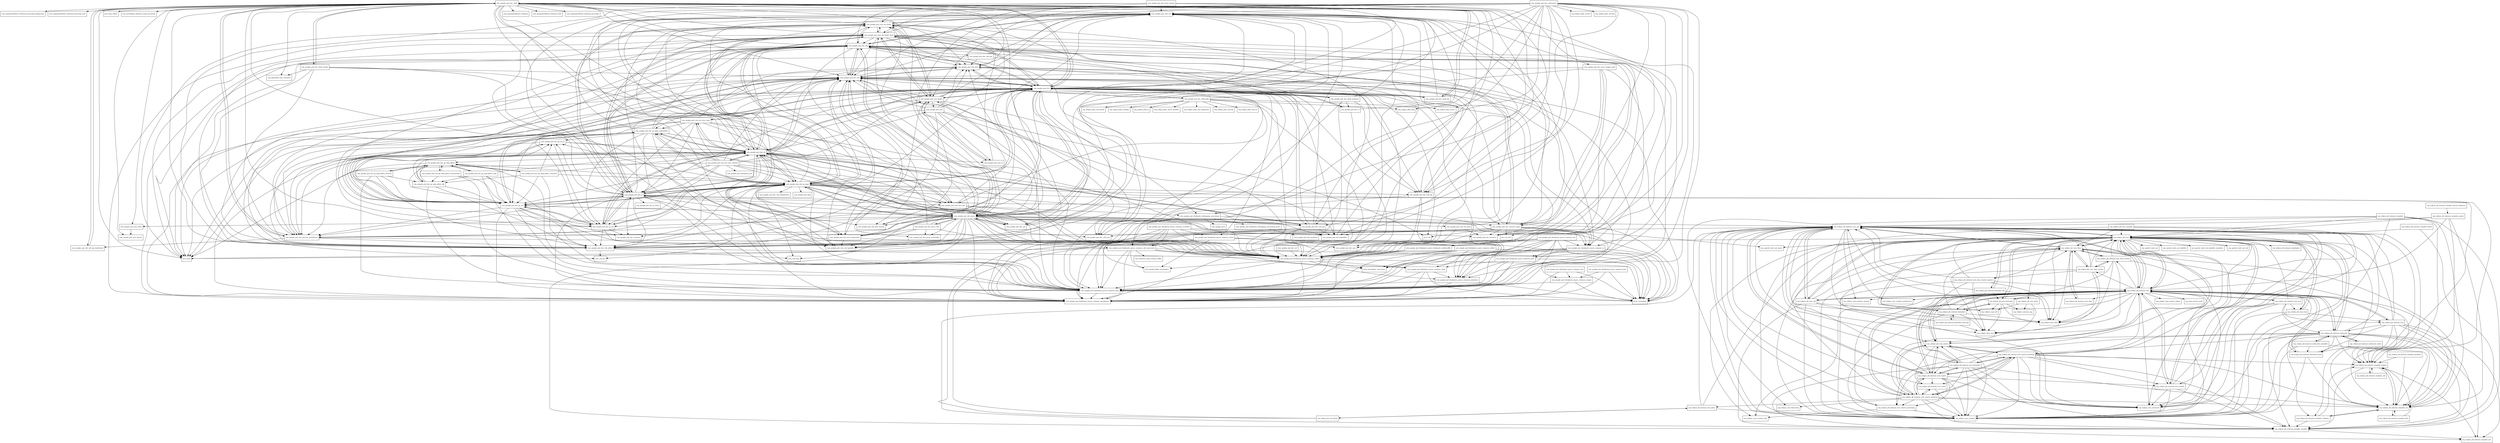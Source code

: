 digraph gwt_dev_2_8_2_package_dependencies {
  node [shape = box, fontsize=10.0];
  com_google_gwt_core_client -> com_google_gwt_core_shared;
  com_google_gwt_core_ext -> com_google_gwt_core_ext_linker;
  com_google_gwt_core_ext -> com_google_gwt_core_ext_typeinfo;
  com_google_gwt_core_ext -> com_google_gwt_dev_cfg;
  com_google_gwt_core_ext -> com_google_gwt_dev_resource;
  com_google_gwt_core_ext -> com_google_gwt_thirdparty_guava_common_base;
  com_google_gwt_core_ext_impl -> com_google_gwt_core_ext;
  com_google_gwt_core_ext_impl -> com_google_gwt_dev_resource;
  com_google_gwt_core_ext_impl -> com_google_gwt_thirdparty_guava_common_collect;
  com_google_gwt_core_ext_linker -> com_google_gwt_core_ext;
  com_google_gwt_core_ext_linker -> com_google_gwt_core_ext_linker_impl;
  com_google_gwt_core_ext_linker -> com_google_gwt_core_linker;
  com_google_gwt_core_ext_linker -> com_google_gwt_dev_js;
  com_google_gwt_core_ext_linker -> com_google_gwt_dev_util;
  com_google_gwt_core_ext_linker -> com_google_gwt_thirdparty_guava_common_base;
  com_google_gwt_core_ext_linker -> com_google_gwt_thirdparty_guava_common_collect;
  com_google_gwt_core_ext_linker -> com_google_gwt_util_tools;
  com_google_gwt_core_ext_linker -> java_lang;
  com_google_gwt_core_ext_linker_impl -> com_google_gwt_core_ext;
  com_google_gwt_core_ext_linker_impl -> com_google_gwt_core_ext_linker;
  com_google_gwt_core_ext_linker_impl -> com_google_gwt_core_ext_soyc;
  com_google_gwt_core_ext_linker_impl -> com_google_gwt_core_linker;
  com_google_gwt_core_ext_linker_impl -> com_google_gwt_dev;
  com_google_gwt_core_ext_linker_impl -> com_google_gwt_dev_cfg;
  com_google_gwt_core_ext_linker_impl -> com_google_gwt_dev_jjs;
  com_google_gwt_core_ext_linker_impl -> com_google_gwt_dev_jjs_impl;
  com_google_gwt_core_ext_linker_impl -> com_google_gwt_dev_js;
  com_google_gwt_core_ext_linker_impl -> com_google_gwt_dev_js_ast;
  com_google_gwt_core_ext_linker_impl -> com_google_gwt_dev_resource;
  com_google_gwt_core_ext_linker_impl -> com_google_gwt_dev_resource_impl;
  com_google_gwt_core_ext_linker_impl -> com_google_gwt_dev_util;
  com_google_gwt_core_ext_linker_impl -> com_google_gwt_dev_util_collect;
  com_google_gwt_core_ext_linker_impl -> com_google_gwt_thirdparty_guava_common_annotations;
  com_google_gwt_core_ext_linker_impl -> com_google_gwt_thirdparty_guava_common_collect;
  com_google_gwt_core_ext_linker_impl -> com_google_gwt_thirdparty_guava_common_primitives;
  com_google_gwt_core_ext_linker_impl -> com_google_gwt_util_tools;
  com_google_gwt_core_ext_linker_impl -> java_lang;
  com_google_gwt_core_ext_soyc -> com_google_gwt_core_linker;
  com_google_gwt_core_ext_soyc -> com_google_gwt_dev_jjs;
  com_google_gwt_core_ext_soyc -> com_google_gwt_dev_util_log_speedtracer;
  com_google_gwt_core_ext_soyc -> com_google_gwt_thirdparty_debugging_sourcemap;
  com_google_gwt_core_ext_soyc -> com_google_gwt_thirdparty_guava_common_collect;
  com_google_gwt_core_ext_soyc_coderef -> com_google_gwt_core_ext_linker;
  com_google_gwt_core_ext_soyc_coderef -> com_google_gwt_core_ext_soyc;
  com_google_gwt_core_ext_soyc_coderef -> com_google_gwt_core_ext_soyc_impl;
  com_google_gwt_core_ext_soyc_coderef -> com_google_gwt_core_linker;
  com_google_gwt_core_ext_soyc_coderef -> com_google_gwt_dev_jjs;
  com_google_gwt_core_ext_soyc_coderef -> com_google_gwt_dev_jjs_ast;
  com_google_gwt_core_ext_soyc_coderef -> com_google_gwt_dev_jjs_impl;
  com_google_gwt_core_ext_soyc_coderef -> com_google_gwt_dev_jjs_impl_codesplitter;
  com_google_gwt_core_ext_soyc_coderef -> com_google_gwt_dev_js;
  com_google_gwt_core_ext_soyc_coderef -> com_google_gwt_dev_js_ast;
  com_google_gwt_core_ext_soyc_coderef -> com_google_gwt_dev_util;
  com_google_gwt_core_ext_soyc_coderef -> com_google_gwt_thirdparty_guava_common_collect;
  com_google_gwt_core_ext_soyc_coderef -> com_google_gwt_thirdparty_json;
  com_google_gwt_core_ext_soyc_coderef -> com_google_gwt_util_tools;
  com_google_gwt_core_ext_soyc_coderef -> java_lang;
  com_google_gwt_core_ext_soyc_impl -> com_google_gwt_core_ext;
  com_google_gwt_core_ext_soyc_impl -> com_google_gwt_core_ext_soyc;
  com_google_gwt_core_ext_soyc_impl -> com_google_gwt_dev_jjs;
  com_google_gwt_core_ext_soyc_impl -> com_google_gwt_dev_jjs_ast;
  com_google_gwt_core_ext_soyc_impl -> com_google_gwt_dev_jjs_impl;
  com_google_gwt_core_ext_soyc_impl -> com_google_gwt_dev_jjs_impl_codesplitter;
  com_google_gwt_core_ext_soyc_impl -> com_google_gwt_dev_js;
  com_google_gwt_core_ext_soyc_impl -> com_google_gwt_dev_js_ast;
  com_google_gwt_core_ext_soyc_impl -> com_google_gwt_dev_util;
  com_google_gwt_core_ext_soyc_impl -> com_google_gwt_thirdparty_guava_common_collect;
  com_google_gwt_core_ext_soyc_impl -> com_google_gwt_util_tools;
  com_google_gwt_core_ext_soyc_impl -> java_lang;
  com_google_gwt_core_linker -> com_google_gwt_core_ext;
  com_google_gwt_core_linker -> com_google_gwt_core_ext_linker;
  com_google_gwt_core_linker -> com_google_gwt_core_ext_linker_impl;
  com_google_gwt_core_linker -> com_google_gwt_dev;
  com_google_gwt_core_linker -> com_google_gwt_dev_util;
  com_google_gwt_core_linker -> com_google_gwt_dev_util_collect;
  com_google_gwt_core_linker -> com_google_gwt_dev_util_log_speedtracer;
  com_google_gwt_core_linker -> com_google_gwt_soyc;
  com_google_gwt_core_linker -> com_google_gwt_soyc_io;
  com_google_gwt_core_linker -> com_google_gwt_thirdparty_debugging_sourcemap;
  com_google_gwt_core_linker -> com_google_gwt_thirdparty_guava_common_base;
  com_google_gwt_core_linker -> com_google_gwt_util_tools;
  com_google_gwt_core_linker -> com_google_gwt_util_tools_shared;
  com_google_gwt_dev -> cern_colt_list;
  com_google_gwt_dev -> cern_colt_map;
  com_google_gwt_dev -> com_google_gwt_core_ext;
  com_google_gwt_dev -> com_google_gwt_core_ext_linker;
  com_google_gwt_dev -> com_google_gwt_core_ext_linker_impl;
  com_google_gwt_dev -> com_google_gwt_core_ext_typeinfo;
  com_google_gwt_dev -> com_google_gwt_core_linker;
  com_google_gwt_dev -> com_google_gwt_dev_cfg;
  com_google_gwt_dev -> com_google_gwt_dev_javac;
  com_google_gwt_dev -> com_google_gwt_dev_javac_typemodel;
  com_google_gwt_dev -> com_google_gwt_dev_jdt;
  com_google_gwt_dev -> com_google_gwt_dev_jjs;
  com_google_gwt_dev -> com_google_gwt_dev_jjs_ast;
  com_google_gwt_dev -> com_google_gwt_dev_jjs_impl;
  com_google_gwt_dev -> com_google_gwt_dev_jjs_impl_codesplitter;
  com_google_gwt_dev -> com_google_gwt_dev_js;
  com_google_gwt_dev -> com_google_gwt_dev_json;
  com_google_gwt_dev -> com_google_gwt_dev_resource;
  com_google_gwt_dev -> com_google_gwt_dev_resource_impl;
  com_google_gwt_dev -> com_google_gwt_dev_shell;
  com_google_gwt_dev -> com_google_gwt_dev_shell_jetty;
  com_google_gwt_dev -> com_google_gwt_dev_shell_log;
  com_google_gwt_dev -> com_google_gwt_dev_shell_remoteui;
  com_google_gwt_dev -> com_google_gwt_dev_ui;
  com_google_gwt_dev -> com_google_gwt_dev_util;
  com_google_gwt_dev -> com_google_gwt_dev_util_arg;
  com_google_gwt_dev -> com_google_gwt_dev_util_collect;
  com_google_gwt_dev -> com_google_gwt_dev_util_log;
  com_google_gwt_dev -> com_google_gwt_dev_util_log_speedtracer;
  com_google_gwt_dev -> com_google_gwt_thirdparty_guava_common_annotations;
  com_google_gwt_dev -> com_google_gwt_thirdparty_guava_common_base;
  com_google_gwt_dev -> com_google_gwt_thirdparty_guava_common_cache;
  com_google_gwt_dev -> com_google_gwt_thirdparty_guava_common_collect;
  com_google_gwt_dev -> com_google_gwt_thirdparty_guava_common_io;
  com_google_gwt_dev -> com_google_gwt_thirdparty_guava_common_util_concurrent;
  com_google_gwt_dev -> com_google_gwt_util_regexfilter;
  com_google_gwt_dev -> com_google_gwt_util_tools;
  com_google_gwt_dev -> com_google_gwt_util_tools_shared;
  com_google_gwt_dev -> java_lang;
  com_google_gwt_dev -> java_util;
  com_google_gwt_dev_cfg -> com_google_gwt_core_ext;
  com_google_gwt_dev_cfg -> com_google_gwt_core_ext_linker;
  com_google_gwt_dev_cfg -> com_google_gwt_core_ext_typeinfo;
  com_google_gwt_dev_cfg -> com_google_gwt_dev;
  com_google_gwt_dev_cfg -> com_google_gwt_dev_javac;
  com_google_gwt_dev_cfg -> com_google_gwt_dev_javac_typemodel;
  com_google_gwt_dev_cfg -> com_google_gwt_dev_jjs;
  com_google_gwt_dev_cfg -> com_google_gwt_dev_js;
  com_google_gwt_dev_cfg -> com_google_gwt_dev_js_ast;
  com_google_gwt_dev_cfg -> com_google_gwt_dev_resource;
  com_google_gwt_dev_cfg -> com_google_gwt_dev_resource_impl;
  com_google_gwt_dev_cfg -> com_google_gwt_dev_util;
  com_google_gwt_dev_cfg -> com_google_gwt_dev_util_collect;
  com_google_gwt_dev_cfg -> com_google_gwt_dev_util_log_speedtracer;
  com_google_gwt_dev_cfg -> com_google_gwt_dev_util_msg;
  com_google_gwt_dev_cfg -> com_google_gwt_dev_util_xml;
  com_google_gwt_dev_cfg -> com_google_gwt_thirdparty_guava_common_annotations;
  com_google_gwt_dev_cfg -> com_google_gwt_thirdparty_guava_common_base;
  com_google_gwt_dev_cfg -> com_google_gwt_thirdparty_guava_common_collect;
  com_google_gwt_dev_cfg -> com_google_gwt_util_tools;
  com_google_gwt_dev_cfg -> java_lang;
  com_google_gwt_dev_cfg -> java_nio_file;
  com_google_gwt_dev_codeserver -> com_google_gwt_core_ext;
  com_google_gwt_dev_codeserver -> com_google_gwt_core_ext_linker_impl;
  com_google_gwt_dev_codeserver -> com_google_gwt_core_linker;
  com_google_gwt_dev_codeserver -> com_google_gwt_dev;
  com_google_gwt_dev_codeserver -> com_google_gwt_dev_cfg;
  com_google_gwt_dev_codeserver -> com_google_gwt_dev_javac;
  com_google_gwt_dev_codeserver -> com_google_gwt_dev_jjs;
  com_google_gwt_dev_codeserver -> com_google_gwt_dev_js;
  com_google_gwt_dev_codeserver -> com_google_gwt_dev_json;
  com_google_gwt_dev_codeserver -> com_google_gwt_dev_resource_impl;
  com_google_gwt_dev_codeserver -> com_google_gwt_dev_util;
  com_google_gwt_dev_codeserver -> com_google_gwt_dev_util_arg;
  com_google_gwt_dev_codeserver -> com_google_gwt_dev_util_log;
  com_google_gwt_dev_codeserver -> com_google_gwt_thirdparty_debugging_sourcemap;
  com_google_gwt_dev_codeserver -> com_google_gwt_thirdparty_guava_common_base;
  com_google_gwt_dev_codeserver -> com_google_gwt_thirdparty_guava_common_collect;
  com_google_gwt_dev_codeserver -> com_google_gwt_thirdparty_guava_common_io;
  com_google_gwt_dev_codeserver -> com_google_gwt_thirdparty_guava_common_util_concurrent;
  com_google_gwt_dev_codeserver -> com_google_gwt_util_regexfilter;
  com_google_gwt_dev_codeserver -> com_google_gwt_util_tools;
  com_google_gwt_dev_codeserver -> org_eclipse_jetty_http;
  com_google_gwt_dev_codeserver -> org_eclipse_jetty_server;
  com_google_gwt_dev_codeserver -> org_eclipse_jetty_servlet;
  com_google_gwt_dev_codeserver -> org_eclipse_jetty_servlets;
  com_google_gwt_dev_javac -> com_google_gwt_core_client;
  com_google_gwt_dev_javac -> com_google_gwt_core_ext;
  com_google_gwt_dev_javac -> com_google_gwt_core_ext_impl;
  com_google_gwt_dev_javac -> com_google_gwt_core_ext_linker;
  com_google_gwt_dev_javac -> com_google_gwt_core_ext_linker_impl;
  com_google_gwt_dev_javac -> com_google_gwt_core_ext_typeinfo;
  com_google_gwt_dev_javac -> com_google_gwt_dev;
  com_google_gwt_dev_javac -> com_google_gwt_dev_cfg;
  com_google_gwt_dev_javac -> com_google_gwt_dev_javac_asm;
  com_google_gwt_dev_javac -> com_google_gwt_dev_javac_asmbridge;
  com_google_gwt_dev_javac -> com_google_gwt_dev_javac_typemodel;
  com_google_gwt_dev_javac -> com_google_gwt_dev_jdt;
  com_google_gwt_dev_javac -> com_google_gwt_dev_jjs;
  com_google_gwt_dev_javac -> com_google_gwt_dev_jjs_ast;
  com_google_gwt_dev_javac -> com_google_gwt_dev_jjs_impl;
  com_google_gwt_dev_javac -> com_google_gwt_dev_js;
  com_google_gwt_dev_javac -> com_google_gwt_dev_js_ast;
  com_google_gwt_dev_javac -> com_google_gwt_dev_resource;
  com_google_gwt_dev_javac -> com_google_gwt_dev_resource_impl;
  com_google_gwt_dev_javac -> com_google_gwt_dev_util;
  com_google_gwt_dev_javac -> com_google_gwt_dev_util_arg;
  com_google_gwt_dev_javac -> com_google_gwt_dev_util_collect;
  com_google_gwt_dev_javac -> com_google_gwt_dev_util_log_speedtracer;
  com_google_gwt_dev_javac -> com_google_gwt_dev_util_msg;
  com_google_gwt_dev_javac -> com_google_gwt_thirdparty_guava_common_annotations;
  com_google_gwt_dev_javac -> com_google_gwt_thirdparty_guava_common_base;
  com_google_gwt_dev_javac -> com_google_gwt_thirdparty_guava_common_collect;
  com_google_gwt_dev_javac -> com_google_gwt_thirdparty_guava_common_io;
  com_google_gwt_dev_javac -> com_google_gwt_thirdparty_guava_common_util_concurrent;
  com_google_gwt_dev_javac -> com_google_gwt_util_regexfilter;
  com_google_gwt_dev_javac -> com_google_gwt_util_tools;
  com_google_gwt_dev_javac -> com_google_gwt_util_tools_shared;
  com_google_gwt_dev_javac -> java_lang;
  com_google_gwt_dev_javac -> org_eclipse_jdt_internal_compiler_classfmt;
  com_google_gwt_dev_javac -> org_eclipse_jdt_internal_core_util;
  com_google_gwt_dev_javac_asm -> com_google_gwt_core_ext;
  com_google_gwt_dev_javac_asm -> com_google_gwt_core_ext_typeinfo;
  com_google_gwt_dev_javac_asm -> com_google_gwt_dev_javac;
  com_google_gwt_dev_javac_asm -> com_google_gwt_dev_javac_asmbridge;
  com_google_gwt_dev_javac_asm -> com_google_gwt_dev_javac_typemodel;
  com_google_gwt_dev_javac_asm -> com_google_gwt_dev_util;
  com_google_gwt_dev_javac_asm -> com_google_gwt_thirdparty_guava_common_collect;
  com_google_gwt_dev_javac_testing -> com_google_gwt_core_ext;
  com_google_gwt_dev_javac_testing -> com_google_gwt_core_ext_linker;
  com_google_gwt_dev_javac_testing -> com_google_gwt_dev;
  com_google_gwt_dev_javac_testing -> com_google_gwt_dev_javac;
  com_google_gwt_dev_javac_testing -> com_google_gwt_dev_javac_testing_impl;
  com_google_gwt_dev_javac_testing -> com_google_gwt_dev_util_collect;
  com_google_gwt_dev_javac_testing -> com_google_gwt_dev_util_log;
  com_google_gwt_dev_javac_testing_impl -> com_google_gwt_dev_javac;
  com_google_gwt_dev_javac_testing_impl -> com_google_gwt_dev_resource;
  com_google_gwt_dev_javac_testing_impl -> com_google_gwt_dev_resource_impl;
  com_google_gwt_dev_javac_testing_impl -> com_google_gwt_dev_util;
  com_google_gwt_dev_javac_testing_impl -> com_google_gwt_thirdparty_guava_common_collect;
  com_google_gwt_dev_javac_testing_impl -> com_google_gwt_thirdparty_guava_common_io;
  com_google_gwt_dev_javac_typemodel -> com_google_gwt_core_ext_typeinfo;
  com_google_gwt_dev_javac_typemodel -> com_google_gwt_dev_javac;
  com_google_gwt_dev_javac_typemodel -> com_google_gwt_dev_jjs;
  com_google_gwt_dev_javac_typemodel -> com_google_gwt_dev_util;
  com_google_gwt_dev_javac_typemodel -> com_google_gwt_dev_util_collect;
  com_google_gwt_dev_javac_typemodel -> com_google_gwt_thirdparty_guava_common_collect;
  com_google_gwt_dev_jdt -> com_google_gwt_core_ext;
  com_google_gwt_dev_jdt -> com_google_gwt_dev_javac;
  com_google_gwt_dev_jjs -> com_google_gwt_core_ext;
  com_google_gwt_dev_jjs -> com_google_gwt_core_ext_linker;
  com_google_gwt_dev_jjs -> com_google_gwt_core_ext_linker_impl;
  com_google_gwt_dev_jjs -> com_google_gwt_core_ext_soyc;
  com_google_gwt_dev_jjs -> com_google_gwt_core_ext_soyc_coderef;
  com_google_gwt_dev_jjs -> com_google_gwt_core_ext_soyc_impl;
  com_google_gwt_dev_jjs -> com_google_gwt_core_ext_typeinfo;
  com_google_gwt_dev_jjs -> com_google_gwt_core_linker;
  com_google_gwt_dev_jjs -> com_google_gwt_dev;
  com_google_gwt_dev_jjs -> com_google_gwt_dev_cfg;
  com_google_gwt_dev_jjs -> com_google_gwt_dev_javac;
  com_google_gwt_dev_jjs -> com_google_gwt_dev_javac_typemodel;
  com_google_gwt_dev_jjs -> com_google_gwt_dev_jdt;
  com_google_gwt_dev_jjs -> com_google_gwt_dev_jjs_ast;
  com_google_gwt_dev_jjs -> com_google_gwt_dev_jjs_impl;
  com_google_gwt_dev_jjs -> com_google_gwt_dev_jjs_impl_codesplitter;
  com_google_gwt_dev_jjs -> com_google_gwt_dev_jjs_impl_gflow;
  com_google_gwt_dev_jjs -> com_google_gwt_dev_js;
  com_google_gwt_dev_jjs -> com_google_gwt_dev_js_ast;
  com_google_gwt_dev_jjs -> com_google_gwt_dev_util;
  com_google_gwt_dev_jjs -> com_google_gwt_dev_util_arg;
  com_google_gwt_dev_jjs -> com_google_gwt_dev_util_log_speedtracer;
  com_google_gwt_dev_jjs -> com_google_gwt_soyc;
  com_google_gwt_dev_jjs -> com_google_gwt_soyc_io;
  com_google_gwt_dev_jjs -> com_google_gwt_thirdparty_guava_common_annotations;
  com_google_gwt_dev_jjs -> com_google_gwt_thirdparty_guava_common_collect;
  com_google_gwt_dev_jjs -> com_google_gwt_util_regexfilter;
  com_google_gwt_dev_jjs_ast -> com_google_gwt_dev;
  com_google_gwt_dev_jjs_ast -> com_google_gwt_dev_common;
  com_google_gwt_dev_jjs_ast -> com_google_gwt_dev_javac;
  com_google_gwt_dev_jjs_ast -> com_google_gwt_dev_jjs;
  com_google_gwt_dev_jjs_ast -> com_google_gwt_dev_jjs_ast_js;
  com_google_gwt_dev_jjs_ast -> com_google_gwt_dev_jjs_impl;
  com_google_gwt_dev_jjs_ast -> com_google_gwt_dev_jjs_impl_codesplitter;
  com_google_gwt_dev_jjs_ast -> com_google_gwt_dev_js;
  com_google_gwt_dev_jjs_ast -> com_google_gwt_dev_js_ast;
  com_google_gwt_dev_jjs_ast -> com_google_gwt_dev_util;
  com_google_gwt_dev_jjs_ast -> com_google_gwt_dev_util_collect;
  com_google_gwt_dev_jjs_ast -> com_google_gwt_dev_util_log_speedtracer;
  com_google_gwt_dev_jjs_ast -> com_google_gwt_thirdparty_guava_common_annotations;
  com_google_gwt_dev_jjs_ast -> com_google_gwt_thirdparty_guava_common_base;
  com_google_gwt_dev_jjs_ast -> com_google_gwt_thirdparty_guava_common_collect;
  com_google_gwt_dev_jjs_ast_js -> com_google_gwt_dev_jjs;
  com_google_gwt_dev_jjs_ast_js -> com_google_gwt_dev_jjs_ast;
  com_google_gwt_dev_jjs_ast_js -> com_google_gwt_dev_js_ast;
  com_google_gwt_dev_jjs_ast_js -> com_google_gwt_dev_util_collect;
  com_google_gwt_dev_jjs_ast_js -> com_google_gwt_thirdparty_guava_common_collect;
  com_google_gwt_dev_jjs_impl -> cern_colt_list;
  com_google_gwt_dev_jjs_impl -> cern_colt_map;
  com_google_gwt_dev_jjs_impl -> com_google_gwt_core_ext;
  com_google_gwt_dev_jjs_impl -> com_google_gwt_core_ext_linker;
  com_google_gwt_dev_jjs_impl -> com_google_gwt_core_ext_linker_impl;
  com_google_gwt_dev_jjs_impl -> com_google_gwt_core_ext_soyc;
  com_google_gwt_dev_jjs_impl -> com_google_gwt_dev;
  com_google_gwt_dev_jjs_impl -> com_google_gwt_dev_cfg;
  com_google_gwt_dev_jjs_impl -> com_google_gwt_dev_common;
  com_google_gwt_dev_jjs_impl -> com_google_gwt_dev_javac;
  com_google_gwt_dev_jjs_impl -> com_google_gwt_dev_jdt;
  com_google_gwt_dev_jjs_impl -> com_google_gwt_dev_jjs;
  com_google_gwt_dev_jjs_impl -> com_google_gwt_dev_jjs_ast;
  com_google_gwt_dev_jjs_impl -> com_google_gwt_dev_jjs_ast_js;
  com_google_gwt_dev_jjs_impl -> com_google_gwt_dev_jjs_impl_codesplitter;
  com_google_gwt_dev_jjs_impl -> com_google_gwt_dev_js;
  com_google_gwt_dev_jjs_impl -> com_google_gwt_dev_js_ast;
  com_google_gwt_dev_jjs_impl -> com_google_gwt_dev_util;
  com_google_gwt_dev_jjs_impl -> com_google_gwt_dev_util_arg;
  com_google_gwt_dev_jjs_impl -> com_google_gwt_dev_util_collect;
  com_google_gwt_dev_jjs_impl -> com_google_gwt_dev_util_editdistance;
  com_google_gwt_dev_jjs_impl -> com_google_gwt_dev_util_log;
  com_google_gwt_dev_jjs_impl -> com_google_gwt_dev_util_log_speedtracer;
  com_google_gwt_dev_jjs_impl -> com_google_gwt_lang;
  com_google_gwt_dev_jjs_impl -> com_google_gwt_thirdparty_guava_common_annotations;
  com_google_gwt_dev_jjs_impl -> com_google_gwt_thirdparty_guava_common_base;
  com_google_gwt_dev_jjs_impl -> com_google_gwt_thirdparty_guava_common_collect;
  com_google_gwt_dev_jjs_impl -> com_google_gwt_util_regexfilter;
  com_google_gwt_dev_jjs_impl -> org_eclipse_jdt_internal_compiler_ast;
  com_google_gwt_dev_jjs_impl -> org_eclipse_jdt_internal_compiler_lookup;
  com_google_gwt_dev_jjs_impl_codesplitter -> com_google_gwt_core_ext;
  com_google_gwt_dev_jjs_impl_codesplitter -> com_google_gwt_dev_cfg;
  com_google_gwt_dev_jjs_impl_codesplitter -> com_google_gwt_dev_jjs;
  com_google_gwt_dev_jjs_impl_codesplitter -> com_google_gwt_dev_jjs_ast;
  com_google_gwt_dev_jjs_impl_codesplitter -> com_google_gwt_dev_jjs_ast_js;
  com_google_gwt_dev_jjs_impl_codesplitter -> com_google_gwt_dev_jjs_impl;
  com_google_gwt_dev_jjs_impl_codesplitter -> com_google_gwt_dev_js;
  com_google_gwt_dev_jjs_impl_codesplitter -> com_google_gwt_dev_js_ast;
  com_google_gwt_dev_jjs_impl_codesplitter -> com_google_gwt_dev_util;
  com_google_gwt_dev_jjs_impl_codesplitter -> com_google_gwt_dev_util_log_speedtracer;
  com_google_gwt_dev_jjs_impl_codesplitter -> com_google_gwt_thirdparty_guava_common_base;
  com_google_gwt_dev_jjs_impl_codesplitter -> com_google_gwt_thirdparty_guava_common_collect;
  com_google_gwt_dev_jjs_impl_gflow -> com_google_gwt_dev_jjs_ast;
  com_google_gwt_dev_jjs_impl_gflow -> com_google_gwt_dev_jjs_impl;
  com_google_gwt_dev_jjs_impl_gflow -> com_google_gwt_dev_jjs_impl_gflow_cfg;
  com_google_gwt_dev_jjs_impl_gflow -> com_google_gwt_dev_jjs_impl_gflow_constants;
  com_google_gwt_dev_jjs_impl_gflow -> com_google_gwt_dev_jjs_impl_gflow_copy;
  com_google_gwt_dev_jjs_impl_gflow -> com_google_gwt_dev_jjs_impl_gflow_liveness;
  com_google_gwt_dev_jjs_impl_gflow -> com_google_gwt_dev_jjs_impl_gflow_unreachable;
  com_google_gwt_dev_jjs_impl_gflow -> com_google_gwt_dev_util_log_speedtracer;
  com_google_gwt_dev_jjs_impl_gflow -> com_google_gwt_thirdparty_guava_common_base;
  com_google_gwt_dev_jjs_impl_gflow_cfg -> com_google_gwt_dev_jjs;
  com_google_gwt_dev_jjs_impl_gflow_cfg -> com_google_gwt_dev_jjs_ast;
  com_google_gwt_dev_jjs_impl_gflow_cfg -> com_google_gwt_dev_jjs_ast_js;
  com_google_gwt_dev_jjs_impl_gflow_cfg -> com_google_gwt_dev_jjs_impl_gflow;
  com_google_gwt_dev_jjs_impl_gflow_cfg -> com_google_gwt_dev_util_collect;
  com_google_gwt_dev_jjs_impl_gflow_cfg -> com_google_gwt_thirdparty_guava_common_base;
  com_google_gwt_dev_jjs_impl_gflow_constants -> com_google_gwt_dev_jjs;
  com_google_gwt_dev_jjs_impl_gflow_constants -> com_google_gwt_dev_jjs_ast;
  com_google_gwt_dev_jjs_impl_gflow_constants -> com_google_gwt_dev_jjs_ast_js;
  com_google_gwt_dev_jjs_impl_gflow_constants -> com_google_gwt_dev_jjs_impl;
  com_google_gwt_dev_jjs_impl_gflow_constants -> com_google_gwt_dev_jjs_impl_gflow;
  com_google_gwt_dev_jjs_impl_gflow_constants -> com_google_gwt_dev_jjs_impl_gflow_cfg;
  com_google_gwt_dev_jjs_impl_gflow_constants -> com_google_gwt_thirdparty_guava_common_base;
  com_google_gwt_dev_jjs_impl_gflow_copy -> com_google_gwt_dev_jjs;
  com_google_gwt_dev_jjs_impl_gflow_copy -> com_google_gwt_dev_jjs_ast;
  com_google_gwt_dev_jjs_impl_gflow_copy -> com_google_gwt_dev_jjs_impl_gflow;
  com_google_gwt_dev_jjs_impl_gflow_copy -> com_google_gwt_dev_jjs_impl_gflow_cfg;
  com_google_gwt_dev_jjs_impl_gflow_copy -> com_google_gwt_dev_util_collect;
  com_google_gwt_dev_jjs_impl_gflow_copy -> com_google_gwt_thirdparty_guava_common_base;
  com_google_gwt_dev_jjs_impl_gflow_liveness -> com_google_gwt_dev_jjs_ast;
  com_google_gwt_dev_jjs_impl_gflow_liveness -> com_google_gwt_dev_jjs_impl_gflow;
  com_google_gwt_dev_jjs_impl_gflow_liveness -> com_google_gwt_dev_jjs_impl_gflow_cfg;
  com_google_gwt_dev_jjs_impl_gflow_liveness -> com_google_gwt_dev_util_collect;
  com_google_gwt_dev_jjs_impl_gflow_liveness -> com_google_gwt_thirdparty_guava_common_base;
  com_google_gwt_dev_jjs_impl_gflow_unreachable -> com_google_gwt_dev_jjs_ast;
  com_google_gwt_dev_jjs_impl_gflow_unreachable -> com_google_gwt_dev_jjs_impl_gflow;
  com_google_gwt_dev_jjs_impl_gflow_unreachable -> com_google_gwt_dev_jjs_impl_gflow_cfg;
  com_google_gwt_dev_jjs_impl_gflow_unreachable -> com_google_gwt_thirdparty_guava_common_base;
  com_google_gwt_dev_js -> com_google_gwt_core_ext;
  com_google_gwt_dev_js -> com_google_gwt_core_ext_linker;
  com_google_gwt_dev_js -> com_google_gwt_core_ext_linker_impl;
  com_google_gwt_dev_js -> com_google_gwt_core_ext_soyc;
  com_google_gwt_dev_js -> com_google_gwt_dev_cfg;
  com_google_gwt_dev_js -> com_google_gwt_dev_common;
  com_google_gwt_dev_js -> com_google_gwt_dev_jjs;
  com_google_gwt_dev_js -> com_google_gwt_dev_jjs_ast;
  com_google_gwt_dev_js -> com_google_gwt_dev_jjs_ast_js;
  com_google_gwt_dev_js -> com_google_gwt_dev_jjs_impl;
  com_google_gwt_dev_js -> com_google_gwt_dev_js_ast;
  com_google_gwt_dev_js -> com_google_gwt_dev_js_rhino;
  com_google_gwt_dev_js -> com_google_gwt_dev_util;
  com_google_gwt_dev_js -> com_google_gwt_dev_util_collect;
  com_google_gwt_dev_js -> com_google_gwt_dev_util_log_speedtracer;
  com_google_gwt_dev_js -> com_google_gwt_thirdparty_guava_common_annotations;
  com_google_gwt_dev_js -> com_google_gwt_thirdparty_guava_common_base;
  com_google_gwt_dev_js -> com_google_gwt_thirdparty_guava_common_collect;
  com_google_gwt_dev_js -> com_google_gwt_thirdparty_guava_common_io;
  com_google_gwt_dev_js -> com_google_gwt_util_tools_shared;
  com_google_gwt_dev_js_ast -> com_google_gwt_dev_common;
  com_google_gwt_dev_js_ast -> com_google_gwt_dev_jjs;
  com_google_gwt_dev_js_ast -> com_google_gwt_dev_jjs_ast;
  com_google_gwt_dev_js_ast -> com_google_gwt_dev_jjs_impl;
  com_google_gwt_dev_js_ast -> com_google_gwt_dev_js;
  com_google_gwt_dev_js_ast -> com_google_gwt_dev_util;
  com_google_gwt_dev_js_ast -> com_google_gwt_dev_util_collect;
  com_google_gwt_dev_js_ast -> com_google_gwt_thirdparty_guava_common_collect;
  com_google_gwt_dev_resource_impl -> com_google_gwt_core_ext;
  com_google_gwt_dev_resource_impl -> com_google_gwt_dev_cfg;
  com_google_gwt_dev_resource_impl -> com_google_gwt_dev_resource;
  com_google_gwt_dev_resource_impl -> com_google_gwt_dev_util;
  com_google_gwt_dev_resource_impl -> com_google_gwt_dev_util_collect;
  com_google_gwt_dev_resource_impl -> com_google_gwt_dev_util_log_speedtracer;
  com_google_gwt_dev_resource_impl -> com_google_gwt_dev_util_msg;
  com_google_gwt_dev_resource_impl -> com_google_gwt_thirdparty_guava_common_annotations;
  com_google_gwt_dev_resource_impl -> com_google_gwt_thirdparty_guava_common_base;
  com_google_gwt_dev_resource_impl -> com_google_gwt_thirdparty_guava_common_collect;
  com_google_gwt_dev_resource_impl -> com_google_gwt_thirdparty_guava_common_io;
  com_google_gwt_dev_resource_impl -> java_nio_file;
  com_google_gwt_dev_resource_impl -> java_util;
  com_google_gwt_dev_resource_impl -> org_apache_tools_ant_types;
  com_google_gwt_dev_shell -> com_gargoylesoftware_htmlunit;
  com_google_gwt_dev_shell -> com_gargoylesoftware_htmlunit_html;
  com_google_gwt_dev_shell -> com_gargoylesoftware_htmlunit_javascript;
  com_google_gwt_dev_shell -> com_gargoylesoftware_htmlunit_javascript_background;
  com_google_gwt_dev_shell -> com_gargoylesoftware_htmlunit_javascript_host;
  com_google_gwt_dev_shell -> com_google_gwt_core_client;
  com_google_gwt_dev_shell -> com_google_gwt_core_ext;
  com_google_gwt_dev_shell -> com_google_gwt_core_ext_linker;
  com_google_gwt_dev_shell -> com_google_gwt_core_ext_linker_impl;
  com_google_gwt_dev_shell -> com_google_gwt_core_ext_typeinfo;
  com_google_gwt_dev_shell -> com_google_gwt_core_shared;
  com_google_gwt_dev_shell -> com_google_gwt_dev;
  com_google_gwt_dev_shell -> com_google_gwt_dev_cfg;
  com_google_gwt_dev_shell -> com_google_gwt_dev_javac;
  com_google_gwt_dev_shell -> com_google_gwt_dev_javac_typemodel;
  com_google_gwt_dev_shell -> com_google_gwt_dev_jdt;
  com_google_gwt_dev_shell -> com_google_gwt_dev_jjs;
  com_google_gwt_dev_shell -> com_google_gwt_dev_js;
  com_google_gwt_dev_shell -> com_google_gwt_dev_js_ast;
  com_google_gwt_dev_shell -> com_google_gwt_dev_shell_log;
  com_google_gwt_dev_shell -> com_google_gwt_dev_shell_rewrite;
  com_google_gwt_dev_shell -> com_google_gwt_dev_util;
  com_google_gwt_dev_shell -> com_google_gwt_dev_util_arg;
  com_google_gwt_dev_shell -> com_google_gwt_dev_util_collect;
  com_google_gwt_dev_shell -> com_google_gwt_dev_util_log;
  com_google_gwt_dev_shell -> com_google_gwt_dev_util_log_dashboard;
  com_google_gwt_dev_shell -> com_google_gwt_dev_util_log_speedtracer;
  com_google_gwt_dev_shell -> com_google_gwt_dev_util_msg;
  com_google_gwt_dev_shell -> com_google_gwt_thirdparty_guava_common_base;
  com_google_gwt_dev_shell -> com_google_gwt_thirdparty_guava_common_collect;
  com_google_gwt_dev_shell -> com_google_gwt_thirdparty_guava_common_primitives;
  com_google_gwt_dev_shell -> com_google_gwt_util_regexfilter;
  com_google_gwt_dev_shell -> com_google_gwt_util_tools;
  com_google_gwt_dev_shell -> java_lang;
  com_google_gwt_dev_shell -> java_lang_reflect;
  com_google_gwt_dev_shell -> net_sourceforge_htmlunit_corejs_javascript;
  com_google_gwt_dev_shell -> org_objectweb_asm_commons;
  com_google_gwt_dev_shell_jetty -> com_google_gwt_core_ext;
  com_google_gwt_dev_shell_jetty -> com_google_gwt_dev_util;
  com_google_gwt_dev_shell_jetty -> com_google_gwt_thirdparty_guava_common_collect;
  com_google_gwt_dev_shell_jetty -> org_eclipse_jetty_http;
  com_google_gwt_dev_shell_jetty -> org_eclipse_jetty_io;
  com_google_gwt_dev_shell_jetty -> org_eclipse_jetty_server;
  com_google_gwt_dev_shell_jetty -> org_eclipse_jetty_server_handler;
  com_google_gwt_dev_shell_jetty -> org_eclipse_jetty_util_component;
  com_google_gwt_dev_shell_jetty -> org_eclipse_jetty_util_log;
  com_google_gwt_dev_shell_jetty -> org_eclipse_jetty_util_ssl;
  com_google_gwt_dev_shell_jetty -> org_eclipse_jetty_util_thread;
  com_google_gwt_dev_shell_jetty -> org_eclipse_jetty_webapp;
  com_google_gwt_dev_shell_log -> com_google_gwt_core_ext;
  com_google_gwt_dev_shell_log -> com_google_gwt_dev;
  com_google_gwt_dev_shell_log -> com_google_gwt_dev_shell;
  com_google_gwt_dev_shell_log -> com_google_gwt_dev_util;
  com_google_gwt_dev_shell_log -> com_google_gwt_dev_util_log;
  com_google_gwt_dev_shell_remoteui -> com_google_gwt_core_ext;
  com_google_gwt_dev_shell_remoteui -> com_google_gwt_dev;
  com_google_gwt_dev_shell_remoteui -> com_google_gwt_dev_protobuf;
  com_google_gwt_dev_shell_remoteui -> com_google_gwt_dev_ui;
  com_google_gwt_dev_shell_remoteui -> com_google_gwt_dev_util;
  com_google_gwt_dev_shell_remoteui -> com_google_gwt_dev_util_collect;
  com_google_gwt_dev_shell_remoteui -> com_google_gwt_dev_util_log;
  com_google_gwt_dev_shell_rewrite -> com_google_gwt_core_ext_typeinfo;
  com_google_gwt_dev_shell_rewrite -> com_google_gwt_dev_javac_asmbridge;
  com_google_gwt_dev_shell_rewrite -> com_google_gwt_dev_shell;
  com_google_gwt_dev_shell_rewrite -> com_google_gwt_dev_util;
  com_google_gwt_dev_shell_rewrite -> com_google_gwt_dev_util_collect;
  com_google_gwt_dev_shell_rewrite -> com_google_gwt_dev_util_log_speedtracer;
  com_google_gwt_dev_shell_rewrite -> org_objectweb_asm_commons;
  com_google_gwt_dev_ui -> com_google_gwt_core_ext;
  com_google_gwt_dev_ui -> com_google_gwt_dev;
  com_google_gwt_dev_ui -> com_google_gwt_dev_util_log;
  com_google_gwt_dev_url -> com_google_gwt_thirdparty_guava_common_collect;
  com_google_gwt_dev_util -> com_google_gwt_core_ext;
  com_google_gwt_dev_util -> com_google_gwt_core_ext_typeinfo;
  com_google_gwt_dev_util -> com_google_gwt_dev;
  com_google_gwt_dev_util -> com_google_gwt_dev_cfg;
  com_google_gwt_dev_util -> com_google_gwt_dev_jjs_ast;
  com_google_gwt_dev_util -> com_google_gwt_dev_util_collect;
  com_google_gwt_dev_util -> com_google_gwt_dev_util_log_speedtracer;
  com_google_gwt_dev_util -> com_google_gwt_dev_util_msg;
  com_google_gwt_dev_util -> com_google_gwt_thirdparty_guava_common_base;
  com_google_gwt_dev_util -> com_google_gwt_thirdparty_guava_common_collect;
  com_google_gwt_dev_util -> com_google_gwt_thirdparty_guava_common_hash;
  com_google_gwt_dev_util -> com_google_gwt_thirdparty_guava_common_io;
  com_google_gwt_dev_util -> com_google_gwt_util_tools;
  com_google_gwt_dev_util -> com_google_gwt_util_tools_shared;
  com_google_gwt_dev_util -> java_lang;
  com_google_gwt_dev_util_arg -> com_google_gwt_core_ext;
  com_google_gwt_dev_util_arg -> com_google_gwt_dev_cfg;
  com_google_gwt_dev_util_arg -> com_google_gwt_dev_jjs;
  com_google_gwt_dev_util_arg -> com_google_gwt_dev_js;
  com_google_gwt_dev_util_arg -> com_google_gwt_thirdparty_guava_common_annotations;
  com_google_gwt_dev_util_arg -> com_google_gwt_thirdparty_guava_common_base;
  com_google_gwt_dev_util_arg -> com_google_gwt_thirdparty_guava_common_collect;
  com_google_gwt_dev_util_arg -> com_google_gwt_util_regexfilter;
  com_google_gwt_dev_util_arg -> com_google_gwt_util_tools;
  com_google_gwt_dev_util_collect -> cern_colt_list;
  com_google_gwt_dev_util_collect -> cern_colt_map;
  com_google_gwt_dev_util_collect -> com_google_gwt_thirdparty_guava_common_collect;
  com_google_gwt_dev_util_log -> com_google_gwt_core_ext;
  com_google_gwt_dev_util_log -> com_google_gwt_dev_util_collect;
  com_google_gwt_dev_util_log -> com_google_gwt_thirdparty_guava_common_base;
  com_google_gwt_dev_util_log -> com_google_gwt_thirdparty_guava_common_collect;
  com_google_gwt_dev_util_log_dashboard -> com_google_gwt_dev_shell;
  com_google_gwt_dev_util_log_speedtracer -> com_google_gwt_dev_json;
  com_google_gwt_dev_util_log_speedtracer -> com_google_gwt_dev_shell;
  com_google_gwt_dev_util_log_speedtracer -> com_google_gwt_dev_util_collect;
  com_google_gwt_dev_util_log_speedtracer -> com_google_gwt_dev_util_log_dashboard;
  com_google_gwt_dev_util_msg -> com_google_gwt_core_ext;
  com_google_gwt_dev_util_xml -> com_google_gwt_core_ext;
  com_google_gwt_dev_util_xml -> com_google_gwt_dev_util_msg;
  com_google_gwt_dev_util_xml -> com_google_gwt_util_tools;
  com_google_gwt_dev_util_xml -> java_lang;
  com_google_gwt_soyc -> com_google_gwt_core_ext_linker;
  com_google_gwt_soyc -> com_google_gwt_core_ext_soyc_impl;
  com_google_gwt_soyc -> com_google_gwt_dev_util;
  com_google_gwt_soyc -> com_google_gwt_dev_util_collect;
  com_google_gwt_soyc -> com_google_gwt_soyc_io;
  com_google_gwt_soyc -> com_google_gwt_thirdparty_guava_common_base;
  com_google_gwt_soyc -> com_google_gwt_thirdparty_guava_common_collect;
  com_google_gwt_soyc -> com_google_gwt_util_tools;
  com_google_gwt_soyc -> java_util;
  com_google_gwt_soyc_io -> com_google_gwt_core_ext_linker;
  com_google_gwt_soyc_io -> com_google_gwt_core_linker;
  com_google_gwt_thirdparty_debugging_sourcemap -> com_google_gson;
  com_google_gwt_thirdparty_debugging_sourcemap -> com_google_gwt_thirdparty_debugging_sourcemap_proto;
  com_google_gwt_thirdparty_debugging_sourcemap -> com_google_gwt_thirdparty_guava_common_annotations;
  com_google_gwt_thirdparty_debugging_sourcemap -> com_google_gwt_thirdparty_guava_common_base;
  com_google_gwt_thirdparty_debugging_sourcemap -> javax_annotation;
  com_google_gwt_thirdparty_debugging_sourcemap_proto -> com_google_gwt_dev_protobuf;
  com_google_gwt_thirdparty_guava_common_base -> com_google_gwt_thirdparty_guava_common_annotations;
  com_google_gwt_thirdparty_guava_common_base -> javax_annotation;
  com_google_gwt_thirdparty_guava_common_cache -> com_google_gwt_thirdparty_guava_common_annotations;
  com_google_gwt_thirdparty_guava_common_cache -> com_google_gwt_thirdparty_guava_common_base;
  com_google_gwt_thirdparty_guava_common_cache -> com_google_gwt_thirdparty_guava_common_collect;
  com_google_gwt_thirdparty_guava_common_cache -> com_google_gwt_thirdparty_guava_common_primitives;
  com_google_gwt_thirdparty_guava_common_cache -> com_google_gwt_thirdparty_guava_common_util_concurrent;
  com_google_gwt_thirdparty_guava_common_cache -> com_google_j2objc_annotations;
  com_google_gwt_thirdparty_guava_common_cache -> javax_annotation;
  com_google_gwt_thirdparty_guava_common_cache -> javax_annotation_concurrent;
  com_google_gwt_thirdparty_guava_common_collect -> com_google_gwt_thirdparty_guava_common_annotations;
  com_google_gwt_thirdparty_guava_common_collect -> com_google_gwt_thirdparty_guava_common_base;
  com_google_gwt_thirdparty_guava_common_collect -> com_google_gwt_thirdparty_guava_common_math;
  com_google_gwt_thirdparty_guava_common_collect -> com_google_gwt_thirdparty_guava_common_primitives;
  com_google_gwt_thirdparty_guava_common_collect -> com_google_j2objc_annotations;
  com_google_gwt_thirdparty_guava_common_collect -> javax_annotation;
  com_google_gwt_thirdparty_guava_common_collect -> javax_annotation_concurrent;
  com_google_gwt_thirdparty_guava_common_escape -> com_google_gwt_thirdparty_guava_common_annotations;
  com_google_gwt_thirdparty_guava_common_escape -> com_google_gwt_thirdparty_guava_common_base;
  com_google_gwt_thirdparty_guava_common_escape -> javax_annotation;
  com_google_gwt_thirdparty_guava_common_eventbus -> com_google_gwt_thirdparty_guava_common_annotations;
  com_google_gwt_thirdparty_guava_common_eventbus -> com_google_gwt_thirdparty_guava_common_base;
  com_google_gwt_thirdparty_guava_common_eventbus -> com_google_gwt_thirdparty_guava_common_cache;
  com_google_gwt_thirdparty_guava_common_eventbus -> com_google_gwt_thirdparty_guava_common_collect;
  com_google_gwt_thirdparty_guava_common_eventbus -> com_google_gwt_thirdparty_guava_common_reflect;
  com_google_gwt_thirdparty_guava_common_eventbus -> com_google_gwt_thirdparty_guava_common_util_concurrent;
  com_google_gwt_thirdparty_guava_common_eventbus -> com_google_j2objc_annotations;
  com_google_gwt_thirdparty_guava_common_eventbus -> javax_annotation;
  com_google_gwt_thirdparty_guava_common_hash -> com_google_gwt_thirdparty_guava_common_annotations;
  com_google_gwt_thirdparty_guava_common_hash -> com_google_gwt_thirdparty_guava_common_base;
  com_google_gwt_thirdparty_guava_common_hash -> com_google_gwt_thirdparty_guava_common_math;
  com_google_gwt_thirdparty_guava_common_hash -> com_google_gwt_thirdparty_guava_common_primitives;
  com_google_gwt_thirdparty_guava_common_hash -> javax_annotation;
  com_google_gwt_thirdparty_guava_common_html -> com_google_gwt_thirdparty_guava_common_annotations;
  com_google_gwt_thirdparty_guava_common_html -> com_google_gwt_thirdparty_guava_common_escape;
  com_google_gwt_thirdparty_guava_common_html -> javax_annotation;
  com_google_gwt_thirdparty_guava_common_io -> com_google_gwt_thirdparty_guava_common_annotations;
  com_google_gwt_thirdparty_guava_common_io -> com_google_gwt_thirdparty_guava_common_base;
  com_google_gwt_thirdparty_guava_common_io -> com_google_gwt_thirdparty_guava_common_collect;
  com_google_gwt_thirdparty_guava_common_io -> com_google_gwt_thirdparty_guava_common_hash;
  com_google_gwt_thirdparty_guava_common_io -> com_google_gwt_thirdparty_guava_common_math;
  com_google_gwt_thirdparty_guava_common_io -> com_google_gwt_thirdparty_guava_common_primitives;
  com_google_gwt_thirdparty_guava_common_io -> javax_annotation;
  com_google_gwt_thirdparty_guava_common_math -> com_google_gwt_thirdparty_guava_common_annotations;
  com_google_gwt_thirdparty_guava_common_math -> com_google_gwt_thirdparty_guava_common_base;
  com_google_gwt_thirdparty_guava_common_math -> com_google_gwt_thirdparty_guava_common_primitives;
  com_google_gwt_thirdparty_guava_common_math -> javax_annotation;
  com_google_gwt_thirdparty_guava_common_net -> com_google_gwt_thirdparty_guava_common_annotations;
  com_google_gwt_thirdparty_guava_common_net -> com_google_gwt_thirdparty_guava_common_base;
  com_google_gwt_thirdparty_guava_common_net -> com_google_gwt_thirdparty_guava_common_collect;
  com_google_gwt_thirdparty_guava_common_net -> com_google_gwt_thirdparty_guava_common_escape;
  com_google_gwt_thirdparty_guava_common_net -> com_google_gwt_thirdparty_guava_common_hash;
  com_google_gwt_thirdparty_guava_common_net -> com_google_gwt_thirdparty_guava_common_io;
  com_google_gwt_thirdparty_guava_common_net -> com_google_gwt_thirdparty_guava_common_primitives;
  com_google_gwt_thirdparty_guava_common_net -> com_google_gwt_thirdparty_guava_thirdparty_publicsuffix;
  com_google_gwt_thirdparty_guava_common_net -> javax_annotation;
  com_google_gwt_thirdparty_guava_common_net -> javax_annotation_concurrent;
  com_google_gwt_thirdparty_guava_common_primitives -> com_google_gwt_thirdparty_guava_common_annotations;
  com_google_gwt_thirdparty_guava_common_primitives -> com_google_gwt_thirdparty_guava_common_base;
  com_google_gwt_thirdparty_guava_common_primitives -> javax_annotation;
  com_google_gwt_thirdparty_guava_common_reflect -> com_google_gwt_thirdparty_guava_common_annotations;
  com_google_gwt_thirdparty_guava_common_reflect -> com_google_gwt_thirdparty_guava_common_base;
  com_google_gwt_thirdparty_guava_common_reflect -> com_google_gwt_thirdparty_guava_common_collect;
  com_google_gwt_thirdparty_guava_common_reflect -> com_google_gwt_thirdparty_guava_common_primitives;
  com_google_gwt_thirdparty_guava_common_reflect -> javax_annotation;
  com_google_gwt_thirdparty_guava_common_reflect -> javax_annotation_concurrent;
  com_google_gwt_thirdparty_guava_common_util_concurrent -> com_google_gwt_thirdparty_guava_common_annotations;
  com_google_gwt_thirdparty_guava_common_util_concurrent -> com_google_gwt_thirdparty_guava_common_base;
  com_google_gwt_thirdparty_guava_common_util_concurrent -> com_google_gwt_thirdparty_guava_common_collect;
  com_google_gwt_thirdparty_guava_common_util_concurrent -> com_google_gwt_thirdparty_guava_common_math;
  com_google_gwt_thirdparty_guava_common_util_concurrent -> com_google_j2objc_annotations;
  com_google_gwt_thirdparty_guava_common_util_concurrent -> java_lang;
  com_google_gwt_thirdparty_guava_common_util_concurrent -> javax_annotation;
  com_google_gwt_thirdparty_guava_common_util_concurrent -> javax_annotation_concurrent;
  com_google_gwt_thirdparty_guava_common_util_concurrent -> org_codehaus_mojo_animal_sniffer;
  com_google_gwt_thirdparty_guava_common_xml -> com_google_gwt_thirdparty_guava_common_annotations;
  com_google_gwt_thirdparty_guava_common_xml -> com_google_gwt_thirdparty_guava_common_escape;
  com_google_gwt_thirdparty_guava_common_xml -> javax_annotation;
  com_google_gwt_thirdparty_guava_thirdparty_publicsuffix -> com_google_gwt_thirdparty_guava_common_annotations;
  com_google_gwt_thirdparty_guava_thirdparty_publicsuffix -> com_google_gwt_thirdparty_guava_common_base;
  com_google_gwt_thirdparty_guava_thirdparty_publicsuffix -> com_google_gwt_thirdparty_guava_common_collect;
  com_google_gwt_util_regexfilter -> com_google_gwt_core_ext;
  com_google_gwt_util_regexfilter -> com_google_gwt_thirdparty_guava_common_collect;
  com_google_gwt_util_tools -> com_google_gwt_dev;
  com_google_gwt_util_tools -> com_google_gwt_dev_util;
  com_google_gwt_util_tools -> com_google_gwt_thirdparty_guava_common_base;
  com_google_gwt_util_tools -> com_google_gwt_thirdparty_guava_common_collect;
  com_google_gwt_util_tools -> java_lang;
  com_google_gwt_util_tools -> javax_annotation;
  org_eclipse_jdt_core -> org_apache_tools_ant;
  org_eclipse_jdt_core -> org_apache_tools_ant_taskdefs;
  org_eclipse_jdt_core -> org_apache_tools_ant_taskdefs_compilers;
  org_eclipse_jdt_core -> org_apache_tools_ant_types;
  org_eclipse_jdt_core -> org_apache_tools_ant_util;
  org_eclipse_jdt_core -> org_eclipse_core_resources;
  org_eclipse_jdt_core -> org_eclipse_core_runtime;
  org_eclipse_jdt_core -> org_eclipse_core_runtime_jobs;
  org_eclipse_jdt_core -> org_eclipse_jdt_core_dom;
  org_eclipse_jdt_core -> org_eclipse_jdt_core_eval;
  org_eclipse_jdt_core -> org_eclipse_jdt_core_formatter;
  org_eclipse_jdt_core -> org_eclipse_jdt_core_index;
  org_eclipse_jdt_core -> org_eclipse_jdt_core_search;
  org_eclipse_jdt_core -> org_eclipse_jdt_core_util;
  org_eclipse_jdt_core -> org_eclipse_jdt_internal_antadapter;
  org_eclipse_jdt_core -> org_eclipse_jdt_internal_codeassist;
  org_eclipse_jdt_core -> org_eclipse_jdt_internal_core;
  org_eclipse_jdt_core -> org_eclipse_jdt_internal_core_builder;
  org_eclipse_jdt_core -> org_eclipse_jdt_internal_core_util;
  org_eclipse_jdt_core -> org_eclipse_jdt_internal_formatter;
  org_eclipse_jdt_core -> org_eclipse_jdt_internal_formatter_old;
  org_eclipse_jdt_core -> org_eclipse_text_edits;
  org_eclipse_jdt_core_compiler -> org_eclipse_core_resources;
  org_eclipse_jdt_core_compiler -> org_eclipse_core_runtime;
  org_eclipse_jdt_core_compiler -> org_eclipse_jdt_core;
  org_eclipse_jdt_core_compiler -> org_eclipse_jdt_core_dom;
  org_eclipse_jdt_core_compiler -> org_eclipse_jdt_internal_core;
  org_eclipse_jdt_core_dom -> org_eclipse_core_runtime;
  org_eclipse_jdt_core_dom -> org_eclipse_jdt_core;
  org_eclipse_jdt_core_dom -> org_eclipse_jdt_core_dom_rewrite;
  org_eclipse_jdt_core_dom -> org_eclipse_jdt_internal_compiler_ast;
  org_eclipse_jdt_core_dom -> org_eclipse_jdt_internal_compiler_lookup;
  org_eclipse_jdt_core_dom -> org_eclipse_jdt_internal_core;
  org_eclipse_jdt_core_dom -> org_eclipse_jdt_internal_core_dom;
  org_eclipse_jdt_core_dom -> org_eclipse_jdt_internal_core_dom_rewrite;
  org_eclipse_jdt_core_dom -> org_eclipse_jdt_internal_core_util;
  org_eclipse_jdt_core_dom -> org_eclipse_jface_text;
  org_eclipse_jdt_core_dom -> org_eclipse_text_edits;
  org_eclipse_jdt_core_dom_rewrite -> org_eclipse_core_runtime;
  org_eclipse_jdt_core_dom_rewrite -> org_eclipse_jdt_core;
  org_eclipse_jdt_core_dom_rewrite -> org_eclipse_jdt_core_dom;
  org_eclipse_jdt_core_dom_rewrite -> org_eclipse_jdt_internal_core_dom_rewrite;
  org_eclipse_jdt_core_dom_rewrite -> org_eclipse_jdt_internal_core_dom_rewrite_imports;
  org_eclipse_jdt_core_dom_rewrite -> org_eclipse_jdt_internal_core_util;
  org_eclipse_jdt_core_dom_rewrite -> org_eclipse_jface_text;
  org_eclipse_jdt_core_dom_rewrite -> org_eclipse_text_edits;
  org_eclipse_jdt_core_eval -> org_eclipse_core_resources;
  org_eclipse_jdt_core_eval -> org_eclipse_core_runtime;
  org_eclipse_jdt_core_eval -> org_eclipse_jdt_core;
  org_eclipse_jdt_core_eval -> org_eclipse_jdt_internal_eval;
  org_eclipse_jdt_core_formatter -> org_eclipse_equinox_app;
  org_eclipse_jdt_core_formatter -> org_eclipse_jdt_core;
  org_eclipse_jdt_core_formatter -> org_eclipse_jdt_internal_core_util;
  org_eclipse_jdt_core_formatter -> org_eclipse_jdt_internal_formatter;
  org_eclipse_jdt_core_formatter -> org_eclipse_jface_text;
  org_eclipse_jdt_core_formatter -> org_eclipse_osgi_util;
  org_eclipse_jdt_core_formatter -> org_eclipse_text_edits;
  org_eclipse_jdt_core_index -> org_eclipse_equinox_app;
  org_eclipse_jdt_core_index -> org_eclipse_jdt_internal_core_search_indexing;
  org_eclipse_jdt_core_index -> org_eclipse_osgi_util;
  org_eclipse_jdt_core_jdom -> org_eclipse_jdt_core;
  org_eclipse_jdt_core_jdom -> org_eclipse_jdt_internal_core_jdom;
  org_eclipse_jdt_core_jdom -> org_eclipse_jdt_internal_core_util;
  org_eclipse_jdt_core_search -> org_eclipse_core_resources;
  org_eclipse_jdt_core_search -> org_eclipse_core_runtime;
  org_eclipse_jdt_core_search -> org_eclipse_jdt_core;
  org_eclipse_jdt_core_search -> org_eclipse_jdt_internal_core;
  org_eclipse_jdt_core_search -> org_eclipse_jdt_internal_core_index;
  org_eclipse_jdt_core_search -> org_eclipse_jdt_internal_core_search;
  org_eclipse_jdt_core_search -> org_eclipse_jdt_internal_core_search_indexing;
  org_eclipse_jdt_core_search -> org_eclipse_jdt_internal_core_search_matching;
  org_eclipse_jdt_core_util -> org_eclipse_core_resources;
  org_eclipse_jdt_core_util -> org_eclipse_core_runtime;
  org_eclipse_jdt_core_util -> org_eclipse_jdt_core;
  org_eclipse_jdt_core_util -> org_eclipse_jdt_core_dom;
  org_eclipse_jdt_core_util -> org_eclipse_jdt_internal_compiler_classfmt;
  org_eclipse_jdt_core_util -> org_eclipse_jdt_internal_core;
  org_eclipse_jdt_core_util -> org_eclipse_jdt_internal_core_util;
  org_eclipse_jdt_core_util -> org_eclipse_text_edits;
  org_eclipse_jdt_internal_codeassist -> org_eclipse_core_resources;
  org_eclipse_jdt_internal_codeassist -> org_eclipse_core_runtime;
  org_eclipse_jdt_internal_codeassist -> org_eclipse_jdt_core;
  org_eclipse_jdt_internal_codeassist -> org_eclipse_jdt_core_search;
  org_eclipse_jdt_internal_codeassist -> org_eclipse_jdt_internal_codeassist_complete;
  org_eclipse_jdt_internal_codeassist -> org_eclipse_jdt_internal_codeassist_impl;
  org_eclipse_jdt_internal_codeassist -> org_eclipse_jdt_internal_codeassist_select;
  org_eclipse_jdt_internal_codeassist -> org_eclipse_jdt_internal_compiler_ast;
  org_eclipse_jdt_internal_codeassist -> org_eclipse_jdt_internal_compiler_classfmt;
  org_eclipse_jdt_internal_codeassist -> org_eclipse_jdt_internal_compiler_env;
  org_eclipse_jdt_internal_codeassist -> org_eclipse_jdt_internal_compiler_lookup;
  org_eclipse_jdt_internal_codeassist -> org_eclipse_jdt_internal_core;
  org_eclipse_jdt_internal_codeassist -> org_eclipse_jdt_internal_core_search;
  org_eclipse_jdt_internal_codeassist -> org_eclipse_jdt_internal_core_search_matching;
  org_eclipse_jdt_internal_codeassist -> org_eclipse_jdt_internal_core_util;
  org_eclipse_jdt_internal_codeassist_complete -> org_eclipse_core_runtime;
  org_eclipse_jdt_internal_codeassist_complete -> org_eclipse_jdt_internal_codeassist;
  org_eclipse_jdt_internal_codeassist_complete -> org_eclipse_jdt_internal_codeassist_impl;
  org_eclipse_jdt_internal_codeassist_complete -> org_eclipse_jdt_internal_compiler_ast;
  org_eclipse_jdt_internal_codeassist_impl -> org_eclipse_core_runtime;
  org_eclipse_jdt_internal_codeassist_impl -> org_eclipse_jdt_core;
  org_eclipse_jdt_internal_codeassist_impl -> org_eclipse_jdt_internal_compiler_ast;
  org_eclipse_jdt_internal_codeassist_impl -> org_eclipse_jdt_internal_core;
  org_eclipse_jdt_internal_codeassist_select -> org_eclipse_jdt_internal_codeassist;
  org_eclipse_jdt_internal_codeassist_select -> org_eclipse_jdt_internal_codeassist_impl;
  org_eclipse_jdt_internal_codeassist_select -> org_eclipse_jdt_internal_compiler_ast;
  org_eclipse_jdt_internal_codeassist_select -> org_eclipse_jdt_internal_compiler_lookup;
  org_eclipse_jdt_internal_compiler -> org_eclipse_core_runtime;
  org_eclipse_jdt_internal_compiler -> org_eclipse_jdt_core;
  org_eclipse_jdt_internal_compiler -> org_eclipse_jdt_internal_compiler_ast;
  org_eclipse_jdt_internal_compiler -> org_eclipse_jdt_internal_compiler_classfmt;
  org_eclipse_jdt_internal_compiler -> org_eclipse_jdt_internal_compiler_codegen;
  org_eclipse_jdt_internal_compiler -> org_eclipse_jdt_internal_compiler_lookup;
  org_eclipse_jdt_internal_compiler -> org_eclipse_jdt_internal_core_util;
  org_eclipse_jdt_internal_compiler_ast -> org_eclipse_jdt_internal_compiler_codegen;
  org_eclipse_jdt_internal_compiler_ast -> org_eclipse_jdt_internal_compiler_flow;
  org_eclipse_jdt_internal_compiler_ast -> org_eclipse_jdt_internal_compiler_lookup;
  org_eclipse_jdt_internal_compiler_batch -> org_eclipse_jdt_core;
  org_eclipse_jdt_internal_compiler_batch -> org_eclipse_jdt_internal_compiler_classfmt;
  org_eclipse_jdt_internal_compiler_classfmt -> org_eclipse_jdt_internal_compiler_env;
  org_eclipse_jdt_internal_compiler_codegen -> org_eclipse_jdt_internal_compiler_ast;
  org_eclipse_jdt_internal_compiler_codegen -> org_eclipse_jdt_internal_compiler_classfmt;
  org_eclipse_jdt_internal_compiler_codegen -> org_eclipse_jdt_internal_compiler_lookup;
  org_eclipse_jdt_internal_compiler_flow -> org_eclipse_jdt_internal_compiler_ast;
  org_eclipse_jdt_internal_compiler_flow -> org_eclipse_jdt_internal_compiler_lookup;
  org_eclipse_jdt_internal_compiler_lookup -> org_eclipse_jdt_internal_compiler_ast;
  org_eclipse_jdt_internal_compiler_lookup -> org_eclipse_jdt_internal_compiler_classfmt;
  org_eclipse_jdt_internal_compiler_lookup -> org_eclipse_jdt_internal_compiler_env;
  org_eclipse_jdt_internal_compiler_lookup -> org_eclipse_jdt_internal_compiler_util;
  org_eclipse_jdt_internal_compiler_parser -> org_eclipse_jdt_core;
  org_eclipse_jdt_internal_compiler_parser -> org_eclipse_jdt_internal_compiler_ast;
  org_eclipse_jdt_internal_compiler_parser -> org_eclipse_jdt_internal_compiler_lookup;
  org_eclipse_jdt_internal_compiler_parser -> org_eclipse_jdt_internal_core;
  org_eclipse_jdt_internal_compiler_parser -> org_eclipse_jdt_internal_core_util;
  org_eclipse_jdt_internal_compiler_parser_diagnose -> org_eclipse_jdt_internal_compiler_parser;
  org_eclipse_jdt_internal_compiler_problem -> org_eclipse_jdt_internal_compiler_ast;
  org_eclipse_jdt_internal_compiler_problem -> org_eclipse_jdt_internal_compiler_lookup;
  org_eclipse_jdt_internal_compiler_util -> org_eclipse_jdt_internal_compiler_lookup;
  org_eclipse_jdt_internal_core -> org_eclipse_core_resources;
  org_eclipse_jdt_internal_core -> org_eclipse_core_runtime;
  org_eclipse_jdt_internal_core -> org_eclipse_core_runtime_content;
  org_eclipse_jdt_internal_core -> org_eclipse_core_runtime_jobs;
  org_eclipse_jdt_internal_core -> org_eclipse_core_runtime_preferences;
  org_eclipse_jdt_internal_core -> org_eclipse_jdt_core;
  org_eclipse_jdt_internal_core -> org_eclipse_jdt_core_dom;
  org_eclipse_jdt_internal_core -> org_eclipse_jdt_core_dom_rewrite;
  org_eclipse_jdt_internal_core -> org_eclipse_jdt_core_eval;
  org_eclipse_jdt_internal_core -> org_eclipse_jdt_core_formatter;
  org_eclipse_jdt_internal_core -> org_eclipse_jdt_core_search;
  org_eclipse_jdt_internal_core -> org_eclipse_jdt_core_util;
  org_eclipse_jdt_internal_core -> org_eclipse_jdt_internal_codeassist;
  org_eclipse_jdt_internal_core -> org_eclipse_jdt_internal_codeassist_impl;
  org_eclipse_jdt_internal_core -> org_eclipse_jdt_internal_compiler_ast;
  org_eclipse_jdt_internal_core -> org_eclipse_jdt_internal_compiler_classfmt;
  org_eclipse_jdt_internal_core -> org_eclipse_jdt_internal_core_builder;
  org_eclipse_jdt_internal_core -> org_eclipse_jdt_internal_core_dom;
  org_eclipse_jdt_internal_core -> org_eclipse_jdt_internal_core_dom_rewrite;
  org_eclipse_jdt_internal_core -> org_eclipse_jdt_internal_core_eval;
  org_eclipse_jdt_internal_core -> org_eclipse_jdt_internal_core_hierarchy;
  org_eclipse_jdt_internal_core -> org_eclipse_jdt_internal_core_search;
  org_eclipse_jdt_internal_core -> org_eclipse_jdt_internal_core_search_indexing;
  org_eclipse_jdt_internal_core -> org_eclipse_jdt_internal_core_search_processing;
  org_eclipse_jdt_internal_core -> org_eclipse_jdt_internal_core_util;
  org_eclipse_jdt_internal_core -> org_eclipse_jdt_internal_eval;
  org_eclipse_jdt_internal_core -> org_eclipse_jdt_internal_formatter;
  org_eclipse_jdt_internal_core -> org_eclipse_jface_text;
  org_eclipse_jdt_internal_core -> org_eclipse_osgi_service_debug;
  org_eclipse_jdt_internal_core -> org_eclipse_text_edits;
  org_eclipse_jdt_internal_core -> org_osgi_service_prefs;
  org_eclipse_jdt_internal_core_builder -> org_eclipse_core_resources;
  org_eclipse_jdt_internal_core_builder -> org_eclipse_core_runtime;
  org_eclipse_jdt_internal_core_builder -> org_eclipse_jdt_core;
  org_eclipse_jdt_internal_core_builder -> org_eclipse_jdt_internal_compiler_classfmt;
  org_eclipse_jdt_internal_core_builder -> org_eclipse_jdt_internal_core;
  org_eclipse_jdt_internal_core_builder -> org_eclipse_jdt_internal_core_util;
  org_eclipse_jdt_internal_core_dom -> org_eclipse_jdt_core_dom;
  org_eclipse_jdt_internal_core_dom_rewrite -> org_eclipse_core_runtime;
  org_eclipse_jdt_internal_core_dom_rewrite -> org_eclipse_jdt_core;
  org_eclipse_jdt_internal_core_dom_rewrite -> org_eclipse_jdt_core_dom;
  org_eclipse_jdt_internal_core_dom_rewrite -> org_eclipse_jdt_core_dom_rewrite;
  org_eclipse_jdt_internal_core_dom_rewrite -> org_eclipse_jdt_core_formatter;
  org_eclipse_jdt_internal_core_dom_rewrite -> org_eclipse_jface_text;
  org_eclipse_jdt_internal_core_dom_rewrite -> org_eclipse_text_edits;
  org_eclipse_jdt_internal_core_dom_rewrite_imports -> org_eclipse_core_runtime;
  org_eclipse_jdt_internal_core_dom_rewrite_imports -> org_eclipse_jdt_core;
  org_eclipse_jdt_internal_core_dom_rewrite_imports -> org_eclipse_jdt_core_dom;
  org_eclipse_jdt_internal_core_dom_rewrite_imports -> org_eclipse_jdt_core_search;
  org_eclipse_jdt_internal_core_dom_rewrite_imports -> org_eclipse_jdt_internal_core;
  org_eclipse_jdt_internal_core_dom_rewrite_imports -> org_eclipse_jdt_internal_core_util;
  org_eclipse_jdt_internal_core_dom_rewrite_imports -> org_eclipse_jface_text;
  org_eclipse_jdt_internal_core_dom_rewrite_imports -> org_eclipse_text_edits;
  org_eclipse_jdt_internal_core_eval -> org_eclipse_core_resources;
  org_eclipse_jdt_internal_core_eval -> org_eclipse_core_runtime;
  org_eclipse_jdt_internal_core_eval -> org_eclipse_jdt_core;
  org_eclipse_jdt_internal_core_eval -> org_eclipse_jdt_core_eval;
  org_eclipse_jdt_internal_core_eval -> org_eclipse_jdt_internal_codeassist;
  org_eclipse_jdt_internal_core_eval -> org_eclipse_jdt_internal_core;
  org_eclipse_jdt_internal_core_eval -> org_eclipse_jdt_internal_core_builder;
  org_eclipse_jdt_internal_core_eval -> org_eclipse_jdt_internal_eval;
  org_eclipse_jdt_internal_core_hierarchy -> org_eclipse_core_resources;
  org_eclipse_jdt_internal_core_hierarchy -> org_eclipse_core_runtime;
  org_eclipse_jdt_internal_core_hierarchy -> org_eclipse_jdt_core;
  org_eclipse_jdt_internal_core_hierarchy -> org_eclipse_jdt_core_search;
  org_eclipse_jdt_internal_core_hierarchy -> org_eclipse_jdt_internal_compiler_ast;
  org_eclipse_jdt_internal_core_hierarchy -> org_eclipse_jdt_internal_compiler_classfmt;
  org_eclipse_jdt_internal_core_hierarchy -> org_eclipse_jdt_internal_compiler_env;
  org_eclipse_jdt_internal_core_hierarchy -> org_eclipse_jdt_internal_core;
  org_eclipse_jdt_internal_core_hierarchy -> org_eclipse_jdt_internal_core_search;
  org_eclipse_jdt_internal_core_hierarchy -> org_eclipse_jdt_internal_core_search_indexing;
  org_eclipse_jdt_internal_core_hierarchy -> org_eclipse_jdt_internal_core_search_matching;
  org_eclipse_jdt_internal_core_hierarchy -> org_eclipse_jdt_internal_core_search_processing;
  org_eclipse_jdt_internal_core_hierarchy -> org_eclipse_jdt_internal_core_util;
  org_eclipse_jdt_internal_core_index -> org_eclipse_core_runtime;
  org_eclipse_jdt_internal_core_index -> org_eclipse_jdt_internal_core_search_indexing;
  org_eclipse_jdt_internal_core_index -> org_eclipse_jdt_internal_core_util;
  org_eclipse_jdt_internal_core_jdom -> org_eclipse_core_runtime;
  org_eclipse_jdt_internal_core_jdom -> org_eclipse_jdt_core;
  org_eclipse_jdt_internal_core_jdom -> org_eclipse_jdt_core_jdom;
  org_eclipse_jdt_internal_core_jdom -> org_eclipse_jdt_internal_core_util;
  org_eclipse_jdt_internal_core_search -> org_eclipse_core_resources;
  org_eclipse_jdt_internal_core_search -> org_eclipse_core_runtime;
  org_eclipse_jdt_internal_core_search -> org_eclipse_jdt_core;
  org_eclipse_jdt_internal_core_search -> org_eclipse_jdt_core_search;
  org_eclipse_jdt_internal_core_search -> org_eclipse_jdt_internal_core;
  org_eclipse_jdt_internal_core_search -> org_eclipse_jdt_internal_core_builder;
  org_eclipse_jdt_internal_core_search -> org_eclipse_jdt_internal_core_hierarchy;
  org_eclipse_jdt_internal_core_search -> org_eclipse_jdt_internal_core_index;
  org_eclipse_jdt_internal_core_search -> org_eclipse_jdt_internal_core_search_indexing;
  org_eclipse_jdt_internal_core_search -> org_eclipse_jdt_internal_core_search_matching;
  org_eclipse_jdt_internal_core_search -> org_eclipse_jdt_internal_core_search_processing;
  org_eclipse_jdt_internal_core_search -> org_eclipse_jdt_internal_core_util;
  org_eclipse_jdt_internal_core_search_indexing -> org_eclipse_core_filesystem;
  org_eclipse_jdt_internal_core_search_indexing -> org_eclipse_core_resources;
  org_eclipse_jdt_internal_core_search_indexing -> org_eclipse_core_runtime;
  org_eclipse_jdt_internal_core_search_indexing -> org_eclipse_jdt_core;
  org_eclipse_jdt_internal_core_search_indexing -> org_eclipse_jdt_core_search;
  org_eclipse_jdt_internal_core_search_indexing -> org_eclipse_jdt_internal_compiler_ast;
  org_eclipse_jdt_internal_core_search_indexing -> org_eclipse_jdt_internal_compiler_classfmt;
  org_eclipse_jdt_internal_core_search_indexing -> org_eclipse_jdt_internal_core;
  org_eclipse_jdt_internal_core_search_indexing -> org_eclipse_jdt_internal_core_index;
  org_eclipse_jdt_internal_core_search_indexing -> org_eclipse_jdt_internal_core_jdom;
  org_eclipse_jdt_internal_core_search_indexing -> org_eclipse_jdt_internal_core_search;
  org_eclipse_jdt_internal_core_search_indexing -> org_eclipse_jdt_internal_core_search_matching;
  org_eclipse_jdt_internal_core_search_indexing -> org_eclipse_jdt_internal_core_search_processing;
  org_eclipse_jdt_internal_core_search_indexing -> org_eclipse_jdt_internal_core_util;
  org_eclipse_jdt_internal_core_search_matching -> org_eclipse_core_resources;
  org_eclipse_jdt_internal_core_search_matching -> org_eclipse_core_runtime;
  org_eclipse_jdt_internal_core_search_matching -> org_eclipse_jdt_core;
  org_eclipse_jdt_internal_core_search_matching -> org_eclipse_jdt_core_search;
  org_eclipse_jdt_internal_core_search_matching -> org_eclipse_jdt_internal_compiler_ast;
  org_eclipse_jdt_internal_core_search_matching -> org_eclipse_jdt_internal_compiler_classfmt;
  org_eclipse_jdt_internal_core_search_matching -> org_eclipse_jdt_internal_compiler_lookup;
  org_eclipse_jdt_internal_core_search_matching -> org_eclipse_jdt_internal_core;
  org_eclipse_jdt_internal_core_search_matching -> org_eclipse_jdt_internal_core_builder;
  org_eclipse_jdt_internal_core_search_matching -> org_eclipse_jdt_internal_core_hierarchy;
  org_eclipse_jdt_internal_core_search_matching -> org_eclipse_jdt_internal_core_index;
  org_eclipse_jdt_internal_core_search_matching -> org_eclipse_jdt_internal_core_search;
  org_eclipse_jdt_internal_core_search_matching -> org_eclipse_jdt_internal_core_search_indexing;
  org_eclipse_jdt_internal_core_search_matching -> org_eclipse_jdt_internal_core_search_processing;
  org_eclipse_jdt_internal_core_search_matching -> org_eclipse_jdt_internal_core_util;
  org_eclipse_jdt_internal_core_search_processing -> org_eclipse_core_runtime;
  org_eclipse_jdt_internal_core_search_processing -> org_eclipse_core_runtime_jobs;
  org_eclipse_jdt_internal_core_search_processing -> org_eclipse_jdt_internal_core_util;
  org_eclipse_jdt_internal_core_util -> org_eclipse_core_filesystem;
  org_eclipse_jdt_internal_core_util -> org_eclipse_core_resources;
  org_eclipse_jdt_internal_core_util -> org_eclipse_core_runtime;
  org_eclipse_jdt_internal_core_util -> org_eclipse_core_runtime_content;
  org_eclipse_jdt_internal_core_util -> org_eclipse_core_runtime_preferences;
  org_eclipse_jdt_internal_core_util -> org_eclipse_jdt_core;
  org_eclipse_jdt_internal_core_util -> org_eclipse_jdt_core_dom;
  org_eclipse_jdt_internal_core_util -> org_eclipse_jdt_core_search;
  org_eclipse_jdt_internal_core_util -> org_eclipse_jdt_core_util;
  org_eclipse_jdt_internal_core_util -> org_eclipse_jdt_internal_compiler_ast;
  org_eclipse_jdt_internal_core_util -> org_eclipse_jdt_internal_compiler_classfmt;
  org_eclipse_jdt_internal_core_util -> org_eclipse_jdt_internal_compiler_lookup;
  org_eclipse_jdt_internal_core_util -> org_eclipse_jdt_internal_core;
  org_eclipse_jdt_internal_core_util -> org_eclipse_jdt_internal_core_search;
  org_eclipse_jdt_internal_core_util -> org_eclipse_jface_text;
  org_eclipse_jdt_internal_core_util -> org_eclipse_osgi_util;
  org_eclipse_jdt_internal_core_util -> org_eclipse_text_edits;
  org_eclipse_jdt_internal_eval -> org_eclipse_core_runtime;
  org_eclipse_jdt_internal_eval -> org_eclipse_jdt_core;
  org_eclipse_jdt_internal_eval -> org_eclipse_jdt_internal_codeassist;
  org_eclipse_jdt_internal_eval -> org_eclipse_jdt_internal_compiler_ast;
  org_eclipse_jdt_internal_eval -> org_eclipse_jdt_internal_compiler_classfmt;
  org_eclipse_jdt_internal_eval -> org_eclipse_jdt_internal_compiler_codegen;
  org_eclipse_jdt_internal_eval -> org_eclipse_jdt_internal_compiler_env;
  org_eclipse_jdt_internal_eval -> org_eclipse_jdt_internal_compiler_lookup;
  org_eclipse_jdt_internal_eval -> org_eclipse_jdt_internal_core;
  org_eclipse_jdt_internal_eval -> org_eclipse_jdt_internal_core_util;
  org_eclipse_jdt_internal_formatter -> org_eclipse_core_runtime;
  org_eclipse_jdt_internal_formatter -> org_eclipse_jdt_core;
  org_eclipse_jdt_internal_formatter -> org_eclipse_jdt_core_dom;
  org_eclipse_jdt_internal_formatter -> org_eclipse_jdt_core_formatter;
  org_eclipse_jdt_internal_formatter -> org_eclipse_jdt_internal_formatter_linewrap;
  org_eclipse_jdt_internal_formatter -> org_eclipse_jface_text;
  org_eclipse_jdt_internal_formatter -> org_eclipse_text_edits;
  org_eclipse_jdt_internal_formatter_linewrap -> org_eclipse_jdt_core_dom;
  org_eclipse_jdt_internal_formatter_linewrap -> org_eclipse_jdt_internal_formatter;
  org_eclipse_jdt_internal_formatter_linewrap -> org_eclipse_jface_text;
  org_eclipse_jdt_internal_formatter_old -> org_eclipse_jdt_core;
  org_eclipse_jdt_internal_formatter_old -> org_eclipse_jdt_core_formatter;
  org_eclipse_jdt_internal_formatter_old -> org_eclipse_jdt_internal_core_util;
  org_eclipse_jdt_internal_formatter_old -> org_eclipse_jdt_internal_formatter;
  org_eclipse_jdt_internal_formatter_old -> org_eclipse_text_edits;
}
